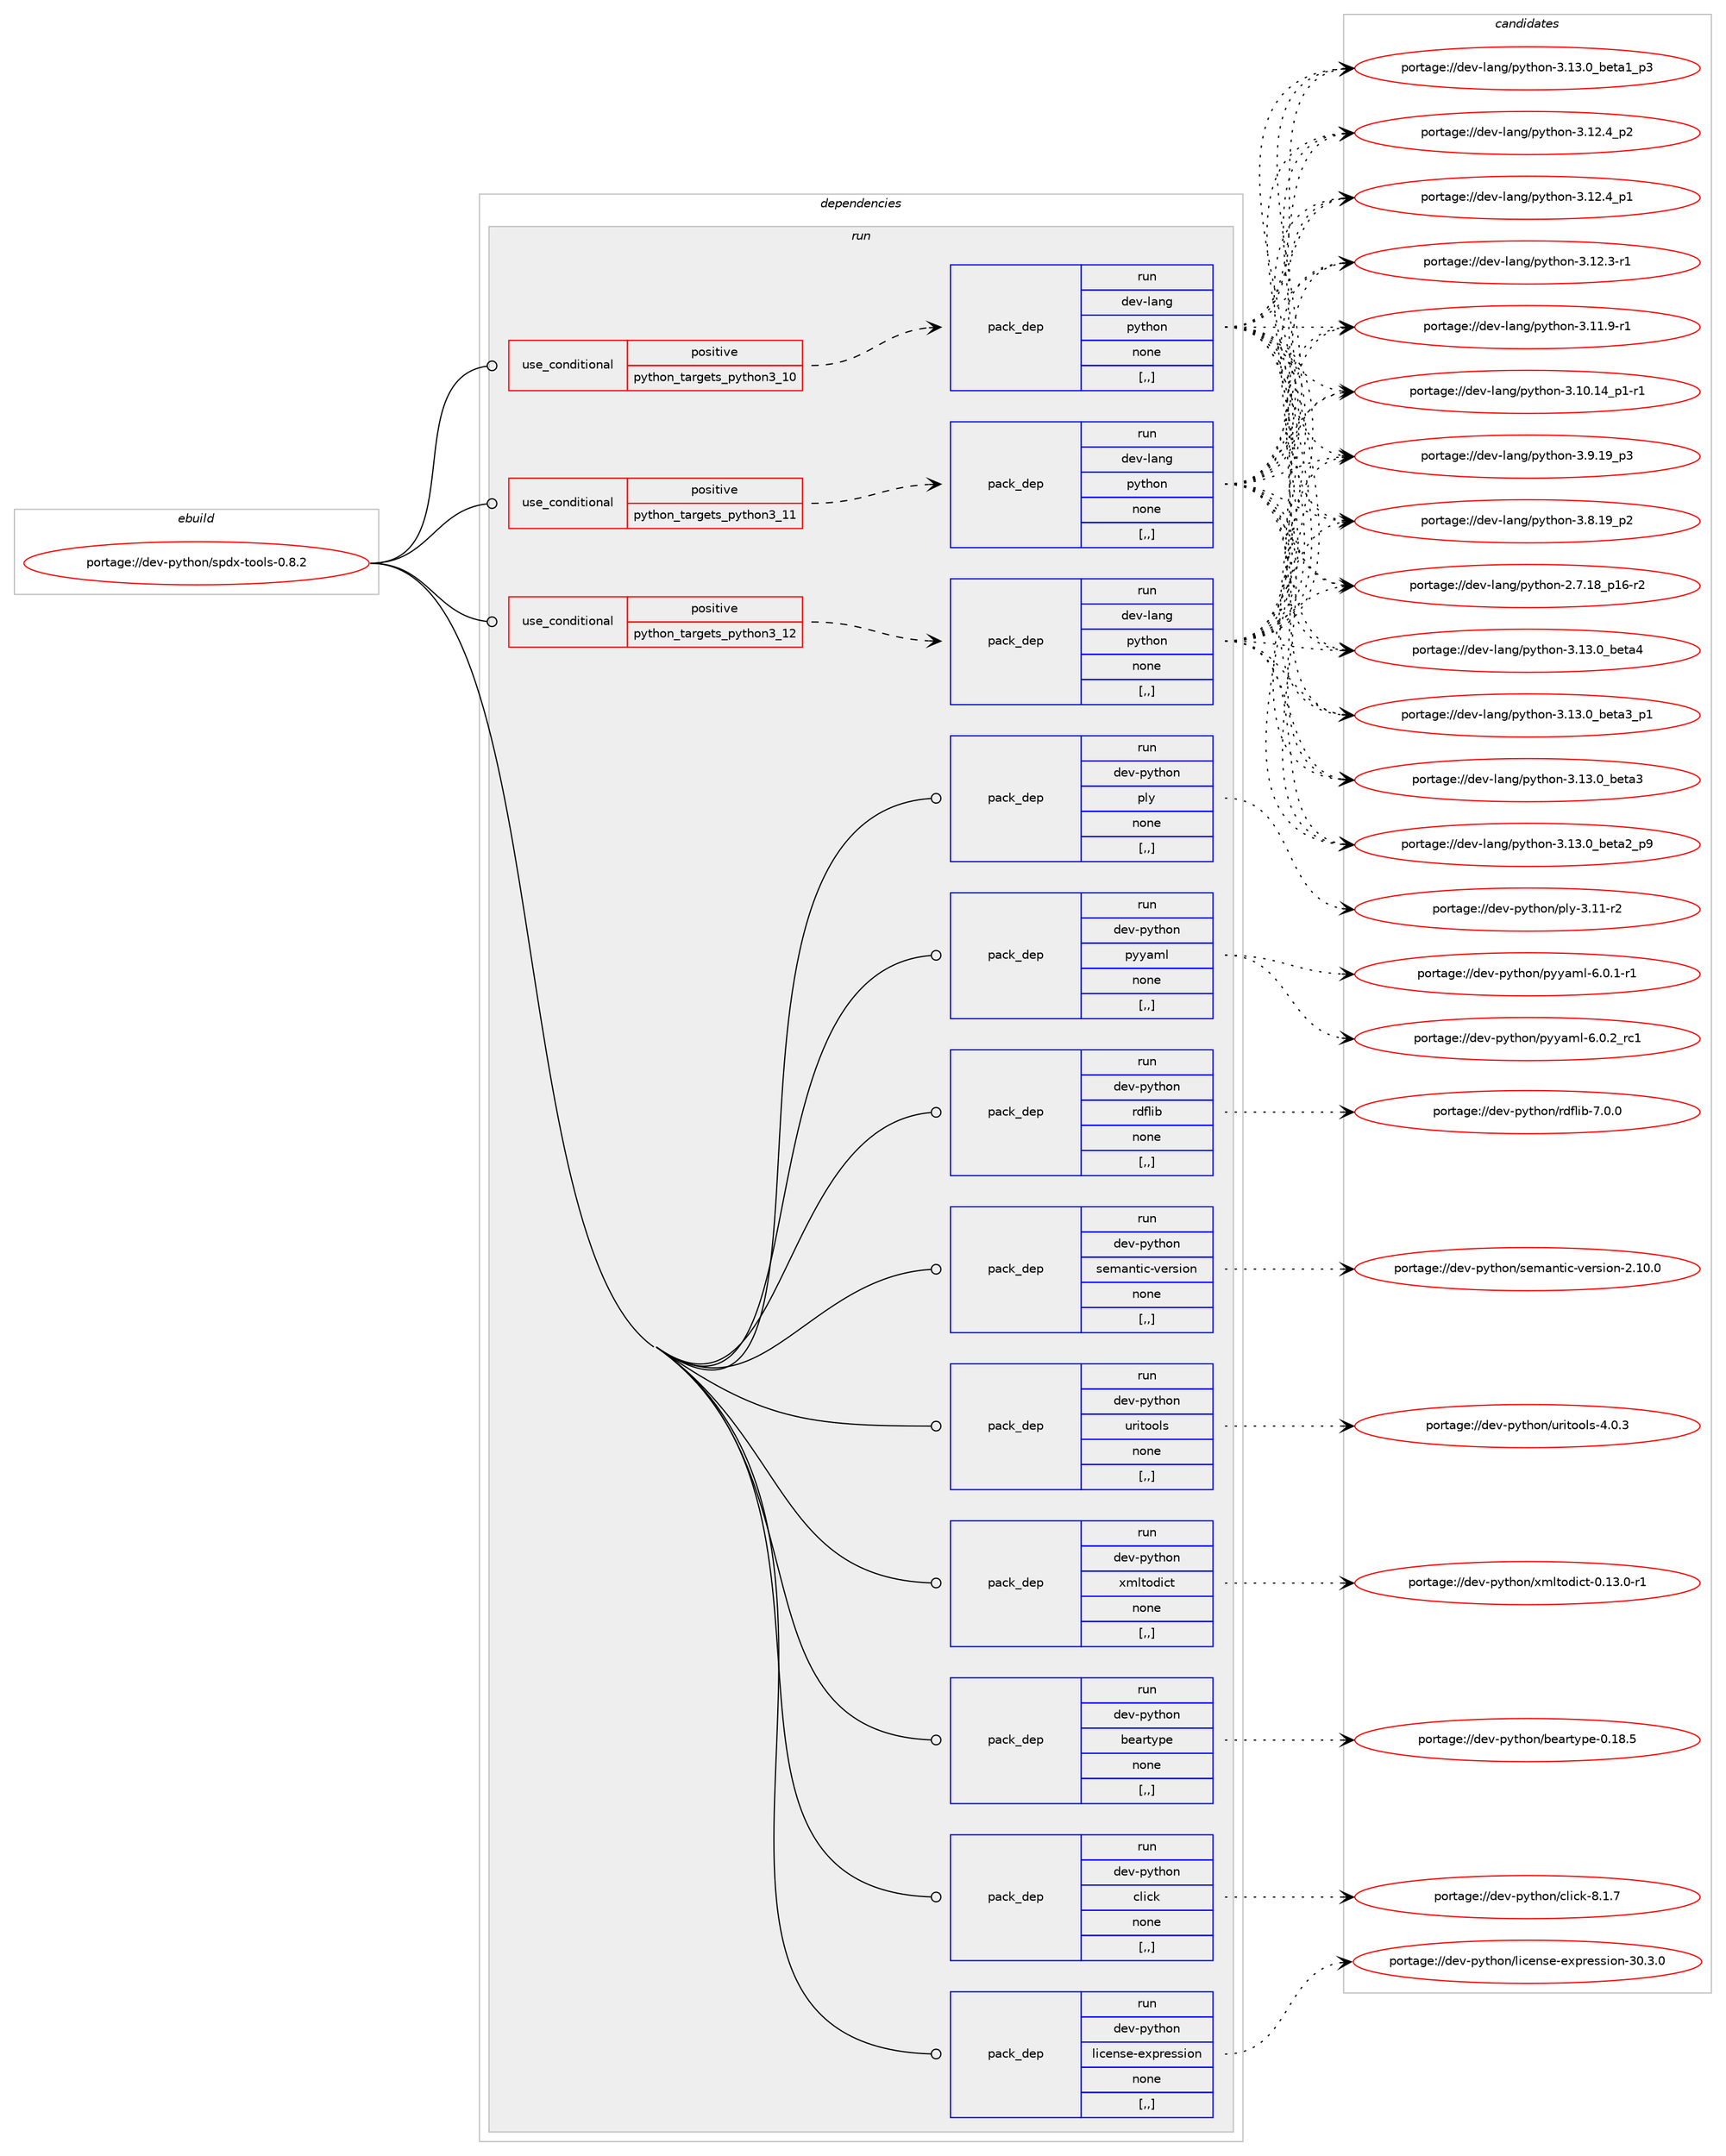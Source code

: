 digraph prolog {

# *************
# Graph options
# *************

newrank=true;
concentrate=true;
compound=true;
graph [rankdir=LR,fontname=Helvetica,fontsize=10,ranksep=1.5];#, ranksep=2.5, nodesep=0.2];
edge  [arrowhead=vee];
node  [fontname=Helvetica,fontsize=10];

# **********
# The ebuild
# **********

subgraph cluster_leftcol {
color=gray;
label=<<i>ebuild</i>>;
id [label="portage://dev-python/spdx-tools-0.8.2", color=red, width=4, href="../dev-python/spdx-tools-0.8.2.svg"];
}

# ****************
# The dependencies
# ****************

subgraph cluster_midcol {
color=gray;
label=<<i>dependencies</i>>;
subgraph cluster_compile {
fillcolor="#eeeeee";
style=filled;
label=<<i>compile</i>>;
}
subgraph cluster_compileandrun {
fillcolor="#eeeeee";
style=filled;
label=<<i>compile and run</i>>;
}
subgraph cluster_run {
fillcolor="#eeeeee";
style=filled;
label=<<i>run</i>>;
subgraph cond39762 {
dependency163846 [label=<<TABLE BORDER="0" CELLBORDER="1" CELLSPACING="0" CELLPADDING="4"><TR><TD ROWSPAN="3" CELLPADDING="10">use_conditional</TD></TR><TR><TD>positive</TD></TR><TR><TD>python_targets_python3_10</TD></TR></TABLE>>, shape=none, color=red];
subgraph pack122812 {
dependency163847 [label=<<TABLE BORDER="0" CELLBORDER="1" CELLSPACING="0" CELLPADDING="4" WIDTH="220"><TR><TD ROWSPAN="6" CELLPADDING="30">pack_dep</TD></TR><TR><TD WIDTH="110">run</TD></TR><TR><TD>dev-lang</TD></TR><TR><TD>python</TD></TR><TR><TD>none</TD></TR><TR><TD>[,,]</TD></TR></TABLE>>, shape=none, color=blue];
}
dependency163846:e -> dependency163847:w [weight=20,style="dashed",arrowhead="vee"];
}
id:e -> dependency163846:w [weight=20,style="solid",arrowhead="odot"];
subgraph cond39763 {
dependency163848 [label=<<TABLE BORDER="0" CELLBORDER="1" CELLSPACING="0" CELLPADDING="4"><TR><TD ROWSPAN="3" CELLPADDING="10">use_conditional</TD></TR><TR><TD>positive</TD></TR><TR><TD>python_targets_python3_11</TD></TR></TABLE>>, shape=none, color=red];
subgraph pack122813 {
dependency163849 [label=<<TABLE BORDER="0" CELLBORDER="1" CELLSPACING="0" CELLPADDING="4" WIDTH="220"><TR><TD ROWSPAN="6" CELLPADDING="30">pack_dep</TD></TR><TR><TD WIDTH="110">run</TD></TR><TR><TD>dev-lang</TD></TR><TR><TD>python</TD></TR><TR><TD>none</TD></TR><TR><TD>[,,]</TD></TR></TABLE>>, shape=none, color=blue];
}
dependency163848:e -> dependency163849:w [weight=20,style="dashed",arrowhead="vee"];
}
id:e -> dependency163848:w [weight=20,style="solid",arrowhead="odot"];
subgraph cond39764 {
dependency163850 [label=<<TABLE BORDER="0" CELLBORDER="1" CELLSPACING="0" CELLPADDING="4"><TR><TD ROWSPAN="3" CELLPADDING="10">use_conditional</TD></TR><TR><TD>positive</TD></TR><TR><TD>python_targets_python3_12</TD></TR></TABLE>>, shape=none, color=red];
subgraph pack122814 {
dependency163851 [label=<<TABLE BORDER="0" CELLBORDER="1" CELLSPACING="0" CELLPADDING="4" WIDTH="220"><TR><TD ROWSPAN="6" CELLPADDING="30">pack_dep</TD></TR><TR><TD WIDTH="110">run</TD></TR><TR><TD>dev-lang</TD></TR><TR><TD>python</TD></TR><TR><TD>none</TD></TR><TR><TD>[,,]</TD></TR></TABLE>>, shape=none, color=blue];
}
dependency163850:e -> dependency163851:w [weight=20,style="dashed",arrowhead="vee"];
}
id:e -> dependency163850:w [weight=20,style="solid",arrowhead="odot"];
subgraph pack122815 {
dependency163852 [label=<<TABLE BORDER="0" CELLBORDER="1" CELLSPACING="0" CELLPADDING="4" WIDTH="220"><TR><TD ROWSPAN="6" CELLPADDING="30">pack_dep</TD></TR><TR><TD WIDTH="110">run</TD></TR><TR><TD>dev-python</TD></TR><TR><TD>beartype</TD></TR><TR><TD>none</TD></TR><TR><TD>[,,]</TD></TR></TABLE>>, shape=none, color=blue];
}
id:e -> dependency163852:w [weight=20,style="solid",arrowhead="odot"];
subgraph pack122816 {
dependency163853 [label=<<TABLE BORDER="0" CELLBORDER="1" CELLSPACING="0" CELLPADDING="4" WIDTH="220"><TR><TD ROWSPAN="6" CELLPADDING="30">pack_dep</TD></TR><TR><TD WIDTH="110">run</TD></TR><TR><TD>dev-python</TD></TR><TR><TD>click</TD></TR><TR><TD>none</TD></TR><TR><TD>[,,]</TD></TR></TABLE>>, shape=none, color=blue];
}
id:e -> dependency163853:w [weight=20,style="solid",arrowhead="odot"];
subgraph pack122817 {
dependency163854 [label=<<TABLE BORDER="0" CELLBORDER="1" CELLSPACING="0" CELLPADDING="4" WIDTH="220"><TR><TD ROWSPAN="6" CELLPADDING="30">pack_dep</TD></TR><TR><TD WIDTH="110">run</TD></TR><TR><TD>dev-python</TD></TR><TR><TD>license-expression</TD></TR><TR><TD>none</TD></TR><TR><TD>[,,]</TD></TR></TABLE>>, shape=none, color=blue];
}
id:e -> dependency163854:w [weight=20,style="solid",arrowhead="odot"];
subgraph pack122818 {
dependency163855 [label=<<TABLE BORDER="0" CELLBORDER="1" CELLSPACING="0" CELLPADDING="4" WIDTH="220"><TR><TD ROWSPAN="6" CELLPADDING="30">pack_dep</TD></TR><TR><TD WIDTH="110">run</TD></TR><TR><TD>dev-python</TD></TR><TR><TD>ply</TD></TR><TR><TD>none</TD></TR><TR><TD>[,,]</TD></TR></TABLE>>, shape=none, color=blue];
}
id:e -> dependency163855:w [weight=20,style="solid",arrowhead="odot"];
subgraph pack122819 {
dependency163856 [label=<<TABLE BORDER="0" CELLBORDER="1" CELLSPACING="0" CELLPADDING="4" WIDTH="220"><TR><TD ROWSPAN="6" CELLPADDING="30">pack_dep</TD></TR><TR><TD WIDTH="110">run</TD></TR><TR><TD>dev-python</TD></TR><TR><TD>pyyaml</TD></TR><TR><TD>none</TD></TR><TR><TD>[,,]</TD></TR></TABLE>>, shape=none, color=blue];
}
id:e -> dependency163856:w [weight=20,style="solid",arrowhead="odot"];
subgraph pack122820 {
dependency163857 [label=<<TABLE BORDER="0" CELLBORDER="1" CELLSPACING="0" CELLPADDING="4" WIDTH="220"><TR><TD ROWSPAN="6" CELLPADDING="30">pack_dep</TD></TR><TR><TD WIDTH="110">run</TD></TR><TR><TD>dev-python</TD></TR><TR><TD>rdflib</TD></TR><TR><TD>none</TD></TR><TR><TD>[,,]</TD></TR></TABLE>>, shape=none, color=blue];
}
id:e -> dependency163857:w [weight=20,style="solid",arrowhead="odot"];
subgraph pack122821 {
dependency163858 [label=<<TABLE BORDER="0" CELLBORDER="1" CELLSPACING="0" CELLPADDING="4" WIDTH="220"><TR><TD ROWSPAN="6" CELLPADDING="30">pack_dep</TD></TR><TR><TD WIDTH="110">run</TD></TR><TR><TD>dev-python</TD></TR><TR><TD>semantic-version</TD></TR><TR><TD>none</TD></TR><TR><TD>[,,]</TD></TR></TABLE>>, shape=none, color=blue];
}
id:e -> dependency163858:w [weight=20,style="solid",arrowhead="odot"];
subgraph pack122822 {
dependency163859 [label=<<TABLE BORDER="0" CELLBORDER="1" CELLSPACING="0" CELLPADDING="4" WIDTH="220"><TR><TD ROWSPAN="6" CELLPADDING="30">pack_dep</TD></TR><TR><TD WIDTH="110">run</TD></TR><TR><TD>dev-python</TD></TR><TR><TD>uritools</TD></TR><TR><TD>none</TD></TR><TR><TD>[,,]</TD></TR></TABLE>>, shape=none, color=blue];
}
id:e -> dependency163859:w [weight=20,style="solid",arrowhead="odot"];
subgraph pack122823 {
dependency163860 [label=<<TABLE BORDER="0" CELLBORDER="1" CELLSPACING="0" CELLPADDING="4" WIDTH="220"><TR><TD ROWSPAN="6" CELLPADDING="30">pack_dep</TD></TR><TR><TD WIDTH="110">run</TD></TR><TR><TD>dev-python</TD></TR><TR><TD>xmltodict</TD></TR><TR><TD>none</TD></TR><TR><TD>[,,]</TD></TR></TABLE>>, shape=none, color=blue];
}
id:e -> dependency163860:w [weight=20,style="solid",arrowhead="odot"];
}
}

# **************
# The candidates
# **************

subgraph cluster_choices {
rank=same;
color=gray;
label=<<i>candidates</i>>;

subgraph choice122812 {
color=black;
nodesep=1;
choice1001011184510897110103471121211161041111104551464951464895981011169752 [label="portage://dev-lang/python-3.13.0_beta4", color=red, width=4,href="../dev-lang/python-3.13.0_beta4.svg"];
choice10010111845108971101034711212111610411111045514649514648959810111697519511249 [label="portage://dev-lang/python-3.13.0_beta3_p1", color=red, width=4,href="../dev-lang/python-3.13.0_beta3_p1.svg"];
choice1001011184510897110103471121211161041111104551464951464895981011169751 [label="portage://dev-lang/python-3.13.0_beta3", color=red, width=4,href="../dev-lang/python-3.13.0_beta3.svg"];
choice10010111845108971101034711212111610411111045514649514648959810111697509511257 [label="portage://dev-lang/python-3.13.0_beta2_p9", color=red, width=4,href="../dev-lang/python-3.13.0_beta2_p9.svg"];
choice10010111845108971101034711212111610411111045514649514648959810111697499511251 [label="portage://dev-lang/python-3.13.0_beta1_p3", color=red, width=4,href="../dev-lang/python-3.13.0_beta1_p3.svg"];
choice100101118451089711010347112121116104111110455146495046529511250 [label="portage://dev-lang/python-3.12.4_p2", color=red, width=4,href="../dev-lang/python-3.12.4_p2.svg"];
choice100101118451089711010347112121116104111110455146495046529511249 [label="portage://dev-lang/python-3.12.4_p1", color=red, width=4,href="../dev-lang/python-3.12.4_p1.svg"];
choice100101118451089711010347112121116104111110455146495046514511449 [label="portage://dev-lang/python-3.12.3-r1", color=red, width=4,href="../dev-lang/python-3.12.3-r1.svg"];
choice100101118451089711010347112121116104111110455146494946574511449 [label="portage://dev-lang/python-3.11.9-r1", color=red, width=4,href="../dev-lang/python-3.11.9-r1.svg"];
choice100101118451089711010347112121116104111110455146494846495295112494511449 [label="portage://dev-lang/python-3.10.14_p1-r1", color=red, width=4,href="../dev-lang/python-3.10.14_p1-r1.svg"];
choice100101118451089711010347112121116104111110455146574649579511251 [label="portage://dev-lang/python-3.9.19_p3", color=red, width=4,href="../dev-lang/python-3.9.19_p3.svg"];
choice100101118451089711010347112121116104111110455146564649579511250 [label="portage://dev-lang/python-3.8.19_p2", color=red, width=4,href="../dev-lang/python-3.8.19_p2.svg"];
choice100101118451089711010347112121116104111110455046554649569511249544511450 [label="portage://dev-lang/python-2.7.18_p16-r2", color=red, width=4,href="../dev-lang/python-2.7.18_p16-r2.svg"];
dependency163847:e -> choice1001011184510897110103471121211161041111104551464951464895981011169752:w [style=dotted,weight="100"];
dependency163847:e -> choice10010111845108971101034711212111610411111045514649514648959810111697519511249:w [style=dotted,weight="100"];
dependency163847:e -> choice1001011184510897110103471121211161041111104551464951464895981011169751:w [style=dotted,weight="100"];
dependency163847:e -> choice10010111845108971101034711212111610411111045514649514648959810111697509511257:w [style=dotted,weight="100"];
dependency163847:e -> choice10010111845108971101034711212111610411111045514649514648959810111697499511251:w [style=dotted,weight="100"];
dependency163847:e -> choice100101118451089711010347112121116104111110455146495046529511250:w [style=dotted,weight="100"];
dependency163847:e -> choice100101118451089711010347112121116104111110455146495046529511249:w [style=dotted,weight="100"];
dependency163847:e -> choice100101118451089711010347112121116104111110455146495046514511449:w [style=dotted,weight="100"];
dependency163847:e -> choice100101118451089711010347112121116104111110455146494946574511449:w [style=dotted,weight="100"];
dependency163847:e -> choice100101118451089711010347112121116104111110455146494846495295112494511449:w [style=dotted,weight="100"];
dependency163847:e -> choice100101118451089711010347112121116104111110455146574649579511251:w [style=dotted,weight="100"];
dependency163847:e -> choice100101118451089711010347112121116104111110455146564649579511250:w [style=dotted,weight="100"];
dependency163847:e -> choice100101118451089711010347112121116104111110455046554649569511249544511450:w [style=dotted,weight="100"];
}
subgraph choice122813 {
color=black;
nodesep=1;
choice1001011184510897110103471121211161041111104551464951464895981011169752 [label="portage://dev-lang/python-3.13.0_beta4", color=red, width=4,href="../dev-lang/python-3.13.0_beta4.svg"];
choice10010111845108971101034711212111610411111045514649514648959810111697519511249 [label="portage://dev-lang/python-3.13.0_beta3_p1", color=red, width=4,href="../dev-lang/python-3.13.0_beta3_p1.svg"];
choice1001011184510897110103471121211161041111104551464951464895981011169751 [label="portage://dev-lang/python-3.13.0_beta3", color=red, width=4,href="../dev-lang/python-3.13.0_beta3.svg"];
choice10010111845108971101034711212111610411111045514649514648959810111697509511257 [label="portage://dev-lang/python-3.13.0_beta2_p9", color=red, width=4,href="../dev-lang/python-3.13.0_beta2_p9.svg"];
choice10010111845108971101034711212111610411111045514649514648959810111697499511251 [label="portage://dev-lang/python-3.13.0_beta1_p3", color=red, width=4,href="../dev-lang/python-3.13.0_beta1_p3.svg"];
choice100101118451089711010347112121116104111110455146495046529511250 [label="portage://dev-lang/python-3.12.4_p2", color=red, width=4,href="../dev-lang/python-3.12.4_p2.svg"];
choice100101118451089711010347112121116104111110455146495046529511249 [label="portage://dev-lang/python-3.12.4_p1", color=red, width=4,href="../dev-lang/python-3.12.4_p1.svg"];
choice100101118451089711010347112121116104111110455146495046514511449 [label="portage://dev-lang/python-3.12.3-r1", color=red, width=4,href="../dev-lang/python-3.12.3-r1.svg"];
choice100101118451089711010347112121116104111110455146494946574511449 [label="portage://dev-lang/python-3.11.9-r1", color=red, width=4,href="../dev-lang/python-3.11.9-r1.svg"];
choice100101118451089711010347112121116104111110455146494846495295112494511449 [label="portage://dev-lang/python-3.10.14_p1-r1", color=red, width=4,href="../dev-lang/python-3.10.14_p1-r1.svg"];
choice100101118451089711010347112121116104111110455146574649579511251 [label="portage://dev-lang/python-3.9.19_p3", color=red, width=4,href="../dev-lang/python-3.9.19_p3.svg"];
choice100101118451089711010347112121116104111110455146564649579511250 [label="portage://dev-lang/python-3.8.19_p2", color=red, width=4,href="../dev-lang/python-3.8.19_p2.svg"];
choice100101118451089711010347112121116104111110455046554649569511249544511450 [label="portage://dev-lang/python-2.7.18_p16-r2", color=red, width=4,href="../dev-lang/python-2.7.18_p16-r2.svg"];
dependency163849:e -> choice1001011184510897110103471121211161041111104551464951464895981011169752:w [style=dotted,weight="100"];
dependency163849:e -> choice10010111845108971101034711212111610411111045514649514648959810111697519511249:w [style=dotted,weight="100"];
dependency163849:e -> choice1001011184510897110103471121211161041111104551464951464895981011169751:w [style=dotted,weight="100"];
dependency163849:e -> choice10010111845108971101034711212111610411111045514649514648959810111697509511257:w [style=dotted,weight="100"];
dependency163849:e -> choice10010111845108971101034711212111610411111045514649514648959810111697499511251:w [style=dotted,weight="100"];
dependency163849:e -> choice100101118451089711010347112121116104111110455146495046529511250:w [style=dotted,weight="100"];
dependency163849:e -> choice100101118451089711010347112121116104111110455146495046529511249:w [style=dotted,weight="100"];
dependency163849:e -> choice100101118451089711010347112121116104111110455146495046514511449:w [style=dotted,weight="100"];
dependency163849:e -> choice100101118451089711010347112121116104111110455146494946574511449:w [style=dotted,weight="100"];
dependency163849:e -> choice100101118451089711010347112121116104111110455146494846495295112494511449:w [style=dotted,weight="100"];
dependency163849:e -> choice100101118451089711010347112121116104111110455146574649579511251:w [style=dotted,weight="100"];
dependency163849:e -> choice100101118451089711010347112121116104111110455146564649579511250:w [style=dotted,weight="100"];
dependency163849:e -> choice100101118451089711010347112121116104111110455046554649569511249544511450:w [style=dotted,weight="100"];
}
subgraph choice122814 {
color=black;
nodesep=1;
choice1001011184510897110103471121211161041111104551464951464895981011169752 [label="portage://dev-lang/python-3.13.0_beta4", color=red, width=4,href="../dev-lang/python-3.13.0_beta4.svg"];
choice10010111845108971101034711212111610411111045514649514648959810111697519511249 [label="portage://dev-lang/python-3.13.0_beta3_p1", color=red, width=4,href="../dev-lang/python-3.13.0_beta3_p1.svg"];
choice1001011184510897110103471121211161041111104551464951464895981011169751 [label="portage://dev-lang/python-3.13.0_beta3", color=red, width=4,href="../dev-lang/python-3.13.0_beta3.svg"];
choice10010111845108971101034711212111610411111045514649514648959810111697509511257 [label="portage://dev-lang/python-3.13.0_beta2_p9", color=red, width=4,href="../dev-lang/python-3.13.0_beta2_p9.svg"];
choice10010111845108971101034711212111610411111045514649514648959810111697499511251 [label="portage://dev-lang/python-3.13.0_beta1_p3", color=red, width=4,href="../dev-lang/python-3.13.0_beta1_p3.svg"];
choice100101118451089711010347112121116104111110455146495046529511250 [label="portage://dev-lang/python-3.12.4_p2", color=red, width=4,href="../dev-lang/python-3.12.4_p2.svg"];
choice100101118451089711010347112121116104111110455146495046529511249 [label="portage://dev-lang/python-3.12.4_p1", color=red, width=4,href="../dev-lang/python-3.12.4_p1.svg"];
choice100101118451089711010347112121116104111110455146495046514511449 [label="portage://dev-lang/python-3.12.3-r1", color=red, width=4,href="../dev-lang/python-3.12.3-r1.svg"];
choice100101118451089711010347112121116104111110455146494946574511449 [label="portage://dev-lang/python-3.11.9-r1", color=red, width=4,href="../dev-lang/python-3.11.9-r1.svg"];
choice100101118451089711010347112121116104111110455146494846495295112494511449 [label="portage://dev-lang/python-3.10.14_p1-r1", color=red, width=4,href="../dev-lang/python-3.10.14_p1-r1.svg"];
choice100101118451089711010347112121116104111110455146574649579511251 [label="portage://dev-lang/python-3.9.19_p3", color=red, width=4,href="../dev-lang/python-3.9.19_p3.svg"];
choice100101118451089711010347112121116104111110455146564649579511250 [label="portage://dev-lang/python-3.8.19_p2", color=red, width=4,href="../dev-lang/python-3.8.19_p2.svg"];
choice100101118451089711010347112121116104111110455046554649569511249544511450 [label="portage://dev-lang/python-2.7.18_p16-r2", color=red, width=4,href="../dev-lang/python-2.7.18_p16-r2.svg"];
dependency163851:e -> choice1001011184510897110103471121211161041111104551464951464895981011169752:w [style=dotted,weight="100"];
dependency163851:e -> choice10010111845108971101034711212111610411111045514649514648959810111697519511249:w [style=dotted,weight="100"];
dependency163851:e -> choice1001011184510897110103471121211161041111104551464951464895981011169751:w [style=dotted,weight="100"];
dependency163851:e -> choice10010111845108971101034711212111610411111045514649514648959810111697509511257:w [style=dotted,weight="100"];
dependency163851:e -> choice10010111845108971101034711212111610411111045514649514648959810111697499511251:w [style=dotted,weight="100"];
dependency163851:e -> choice100101118451089711010347112121116104111110455146495046529511250:w [style=dotted,weight="100"];
dependency163851:e -> choice100101118451089711010347112121116104111110455146495046529511249:w [style=dotted,weight="100"];
dependency163851:e -> choice100101118451089711010347112121116104111110455146495046514511449:w [style=dotted,weight="100"];
dependency163851:e -> choice100101118451089711010347112121116104111110455146494946574511449:w [style=dotted,weight="100"];
dependency163851:e -> choice100101118451089711010347112121116104111110455146494846495295112494511449:w [style=dotted,weight="100"];
dependency163851:e -> choice100101118451089711010347112121116104111110455146574649579511251:w [style=dotted,weight="100"];
dependency163851:e -> choice100101118451089711010347112121116104111110455146564649579511250:w [style=dotted,weight="100"];
dependency163851:e -> choice100101118451089711010347112121116104111110455046554649569511249544511450:w [style=dotted,weight="100"];
}
subgraph choice122815 {
color=black;
nodesep=1;
choice1001011184511212111610411111047981019711411612111210145484649564653 [label="portage://dev-python/beartype-0.18.5", color=red, width=4,href="../dev-python/beartype-0.18.5.svg"];
dependency163852:e -> choice1001011184511212111610411111047981019711411612111210145484649564653:w [style=dotted,weight="100"];
}
subgraph choice122816 {
color=black;
nodesep=1;
choice10010111845112121116104111110479910810599107455646494655 [label="portage://dev-python/click-8.1.7", color=red, width=4,href="../dev-python/click-8.1.7.svg"];
dependency163853:e -> choice10010111845112121116104111110479910810599107455646494655:w [style=dotted,weight="100"];
}
subgraph choice122817 {
color=black;
nodesep=1;
choice1001011184511212111610411111047108105991011101151014510112011211410111511510511111045514846514648 [label="portage://dev-python/license-expression-30.3.0", color=red, width=4,href="../dev-python/license-expression-30.3.0.svg"];
dependency163854:e -> choice1001011184511212111610411111047108105991011101151014510112011211410111511510511111045514846514648:w [style=dotted,weight="100"];
}
subgraph choice122818 {
color=black;
nodesep=1;
choice100101118451121211161041111104711210812145514649494511450 [label="portage://dev-python/ply-3.11-r2", color=red, width=4,href="../dev-python/ply-3.11-r2.svg"];
dependency163855:e -> choice100101118451121211161041111104711210812145514649494511450:w [style=dotted,weight="100"];
}
subgraph choice122819 {
color=black;
nodesep=1;
choice100101118451121211161041111104711212112197109108455446484650951149949 [label="portage://dev-python/pyyaml-6.0.2_rc1", color=red, width=4,href="../dev-python/pyyaml-6.0.2_rc1.svg"];
choice1001011184511212111610411111047112121121971091084554464846494511449 [label="portage://dev-python/pyyaml-6.0.1-r1", color=red, width=4,href="../dev-python/pyyaml-6.0.1-r1.svg"];
dependency163856:e -> choice100101118451121211161041111104711212112197109108455446484650951149949:w [style=dotted,weight="100"];
dependency163856:e -> choice1001011184511212111610411111047112121121971091084554464846494511449:w [style=dotted,weight="100"];
}
subgraph choice122820 {
color=black;
nodesep=1;
choice100101118451121211161041111104711410010210810598455546484648 [label="portage://dev-python/rdflib-7.0.0", color=red, width=4,href="../dev-python/rdflib-7.0.0.svg"];
dependency163857:e -> choice100101118451121211161041111104711410010210810598455546484648:w [style=dotted,weight="100"];
}
subgraph choice122821 {
color=black;
nodesep=1;
choice100101118451121211161041111104711510110997110116105994511810111411510511111045504649484648 [label="portage://dev-python/semantic-version-2.10.0", color=red, width=4,href="../dev-python/semantic-version-2.10.0.svg"];
dependency163858:e -> choice100101118451121211161041111104711510110997110116105994511810111411510511111045504649484648:w [style=dotted,weight="100"];
}
subgraph choice122822 {
color=black;
nodesep=1;
choice1001011184511212111610411111047117114105116111111108115455246484651 [label="portage://dev-python/uritools-4.0.3", color=red, width=4,href="../dev-python/uritools-4.0.3.svg"];
dependency163859:e -> choice1001011184511212111610411111047117114105116111111108115455246484651:w [style=dotted,weight="100"];
}
subgraph choice122823 {
color=black;
nodesep=1;
choice100101118451121211161041111104712010910811611110010599116454846495146484511449 [label="portage://dev-python/xmltodict-0.13.0-r1", color=red, width=4,href="../dev-python/xmltodict-0.13.0-r1.svg"];
dependency163860:e -> choice100101118451121211161041111104712010910811611110010599116454846495146484511449:w [style=dotted,weight="100"];
}
}

}

